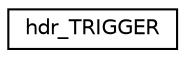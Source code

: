 digraph "Graphical Class Hierarchy"
{
 // LATEX_PDF_SIZE
  edge [fontname="Helvetica",fontsize="10",labelfontname="Helvetica",labelfontsize="10"];
  node [fontname="Helvetica",fontsize="10",shape=record];
  rankdir="LR";
  Node0 [label="hdr_TRIGGER",height=0.2,width=0.4,color="black", fillcolor="white", style="filled",URL="$structhdr__TRIGGER.html",tooltip="Header of the TRIGGER message."];
}
